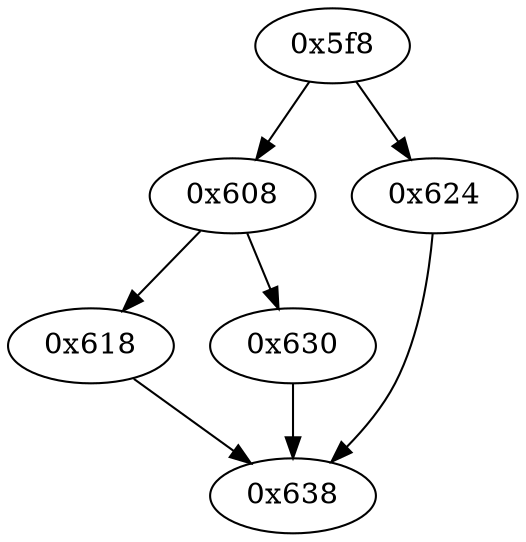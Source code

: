strict digraph "" {
	"0x618"	 [opcode="[u'ldr', u'add', u'b']"];
	"0x638"	 [opcode="[u'bl', u'mov', u'pop']"];
	"0x618" -> "0x638";
	"0x608"	 [opcode="[u'ldr', u'ldrb', u'cmp', u'b']"];
	"0x608" -> "0x618";
	"0x630"	 [opcode="[u'ldr', u'add']"];
	"0x608" -> "0x630";
	"0x630" -> "0x638";
	"0x624"	 [opcode="[u'ldr', u'add', u'b']"];
	"0x624" -> "0x638";
	"0x5f8"	 [opcode="[u'push', u'mov', u'cmp', u'b']"];
	"0x5f8" -> "0x608";
	"0x5f8" -> "0x624";
}
